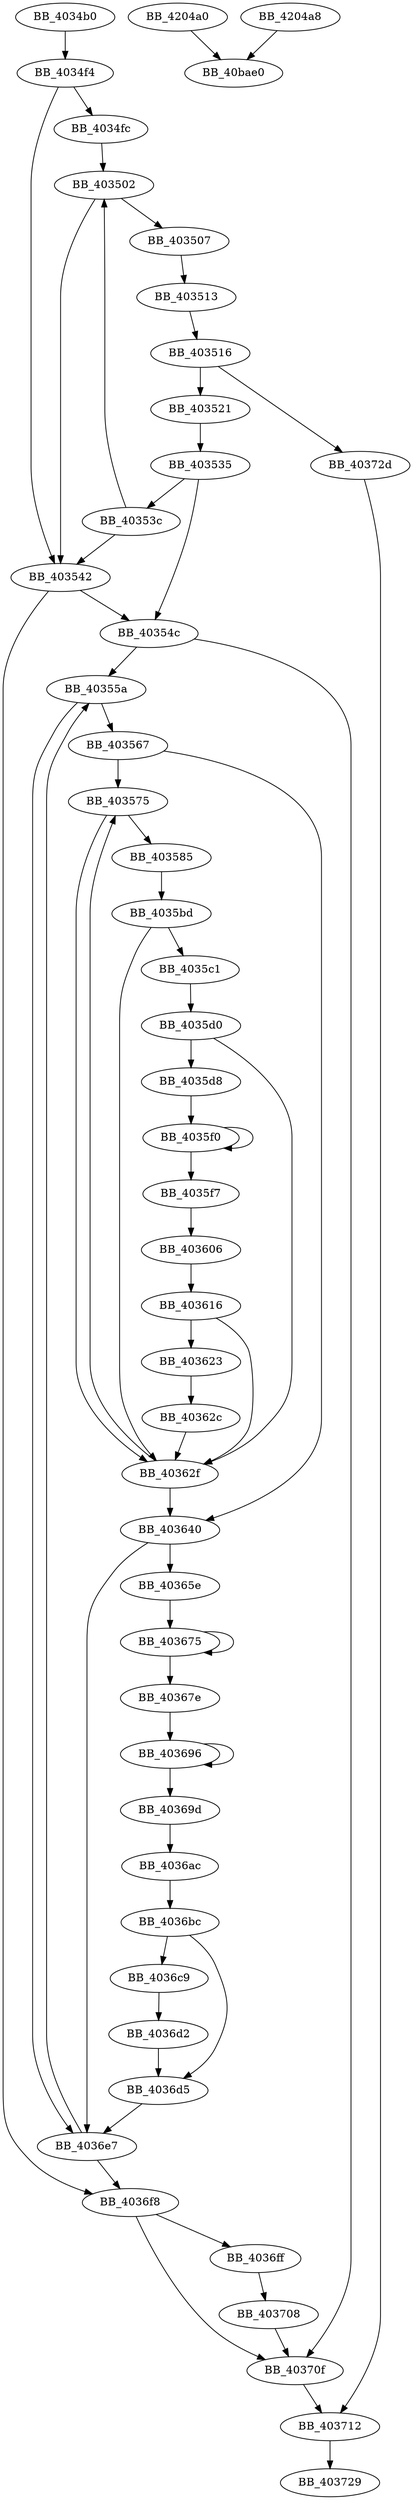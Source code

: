 DiGraph sub_4034B0{
BB_4034b0->BB_4034f4
BB_4034f4->BB_4034fc
BB_4034f4->BB_403542
BB_4034fc->BB_403502
BB_403502->BB_403507
BB_403502->BB_403542
BB_403507->BB_403513
BB_403513->BB_403516
BB_403516->BB_403521
BB_403516->BB_40372d
BB_403521->BB_403535
BB_403535->BB_40353c
BB_403535->BB_40354c
BB_40353c->BB_403502
BB_40353c->BB_403542
BB_403542->BB_40354c
BB_403542->BB_4036f8
BB_40354c->BB_40355a
BB_40354c->BB_40370f
BB_40355a->BB_403567
BB_40355a->BB_4036e7
BB_403567->BB_403575
BB_403567->BB_403640
BB_403575->BB_403585
BB_403575->BB_40362f
BB_403585->BB_4035bd
BB_4035bd->BB_4035c1
BB_4035bd->BB_40362f
BB_4035c1->BB_4035d0
BB_4035d0->BB_4035d8
BB_4035d0->BB_40362f
BB_4035d8->BB_4035f0
BB_4035f0->BB_4035f0
BB_4035f0->BB_4035f7
BB_4035f7->BB_403606
BB_403606->BB_403616
BB_403616->BB_403623
BB_403616->BB_40362f
BB_403623->BB_40362c
BB_40362c->BB_40362f
BB_40362f->BB_403575
BB_40362f->BB_403640
BB_403640->BB_40365e
BB_403640->BB_4036e7
BB_40365e->BB_403675
BB_403675->BB_403675
BB_403675->BB_40367e
BB_40367e->BB_403696
BB_403696->BB_403696
BB_403696->BB_40369d
BB_40369d->BB_4036ac
BB_4036ac->BB_4036bc
BB_4036bc->BB_4036c9
BB_4036bc->BB_4036d5
BB_4036c9->BB_4036d2
BB_4036d2->BB_4036d5
BB_4036d5->BB_4036e7
BB_4036e7->BB_40355a
BB_4036e7->BB_4036f8
BB_4036f8->BB_4036ff
BB_4036f8->BB_40370f
BB_4036ff->BB_403708
BB_403708->BB_40370f
BB_40370f->BB_403712
BB_403712->BB_403729
BB_40372d->BB_403712
BB_4204a0->BB_40bae0
BB_4204a8->BB_40bae0
}
